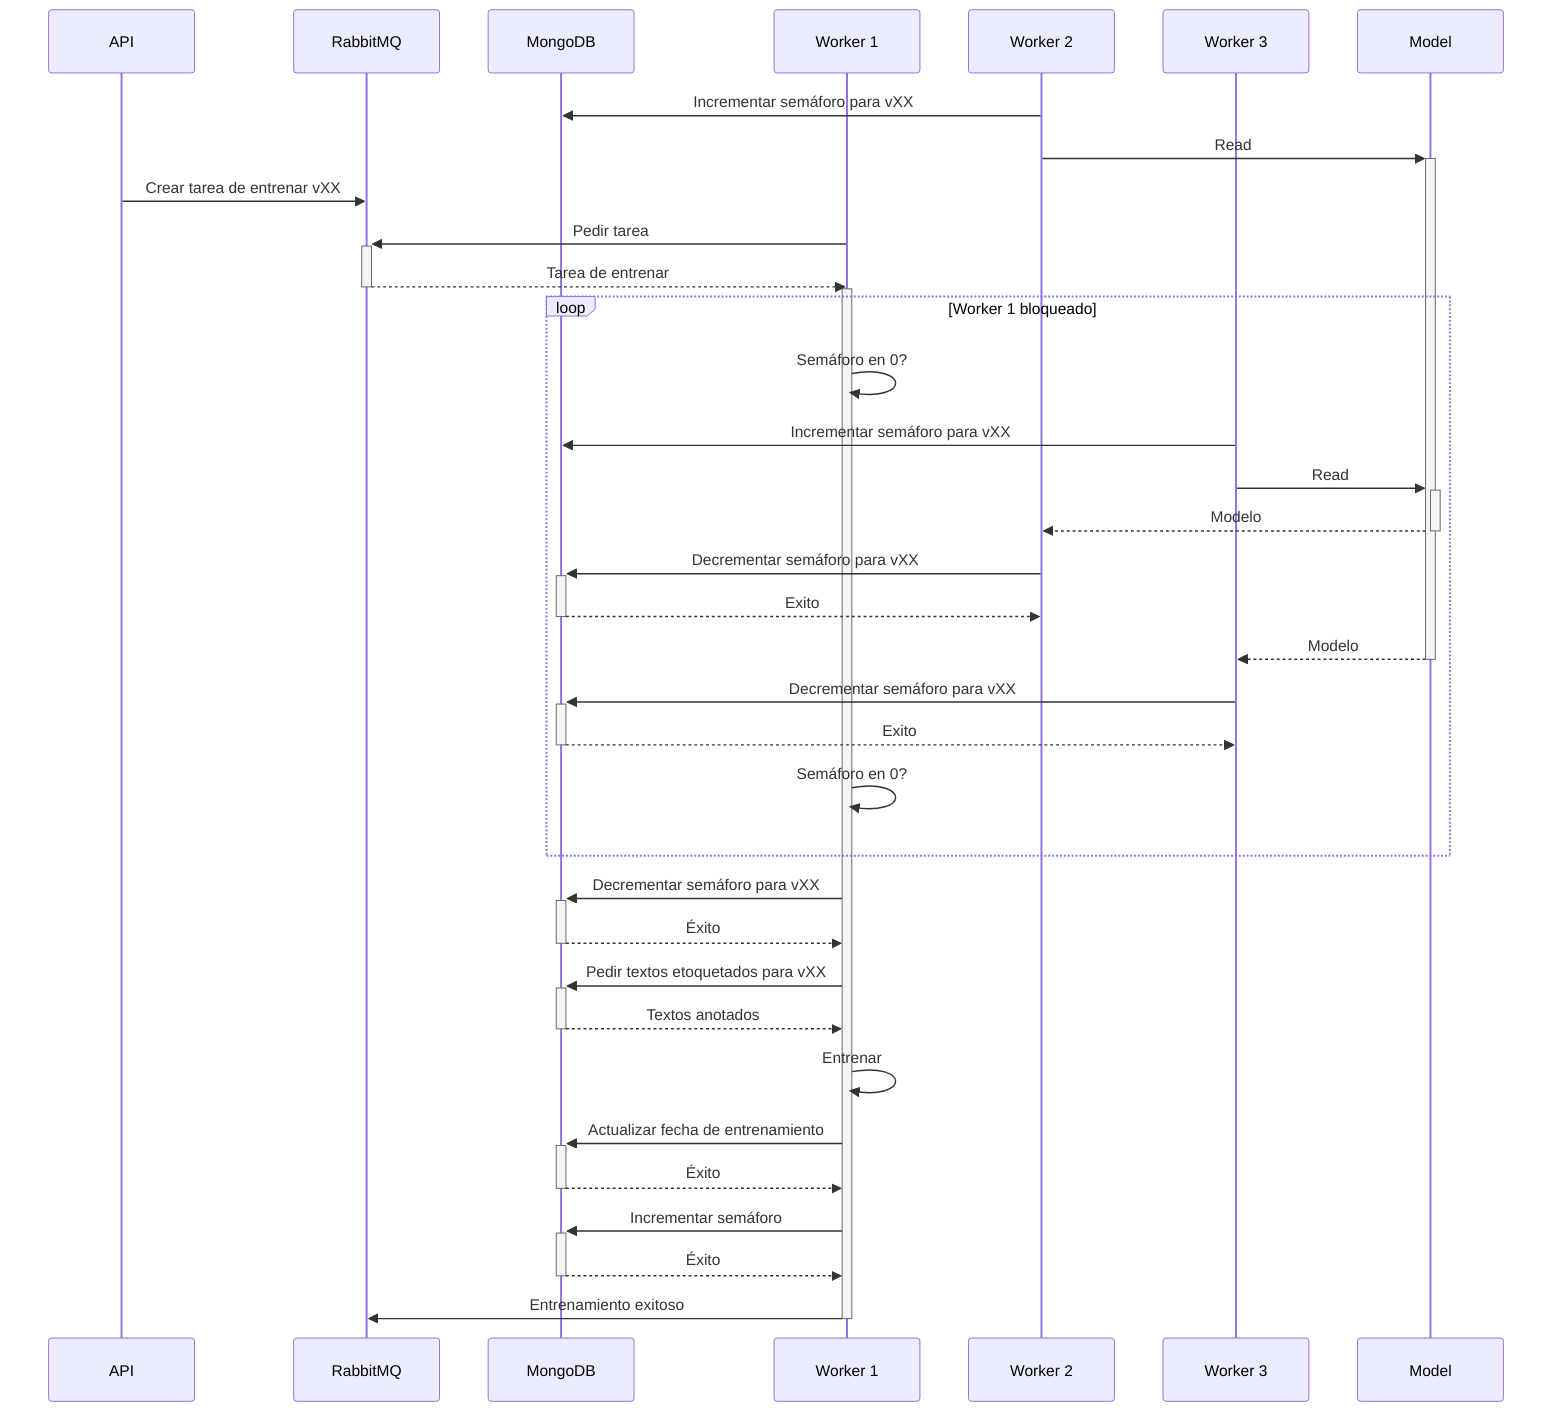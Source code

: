 sequenceDiagram;
   participant a as API
   participant r as RabbitMQ
   participant m as MongoDB
   participant w as Worker 1
   participant ww as Worker 2
participant www as Worker 3
participant mo as Model
ww->>m: Incrementar semáforo para vXX;
ww->>+mo: Read;
   a->>r: Crear tarea de entrenar vXX;
   w->>+r: Pedir tarea;
   r-->>-w: Tarea de entrenar;
activate w;
loop Worker 1 bloqueado
w->>w: Semáforo en 0?
www->>m: Incrementar semáforo para vXX;
www->>+mo: Read;
mo-->>-ww: Modelo
ww->>+m: Decrementar semáforo para vXX
m-->>-ww:Exito
mo-->>-www: Modelo
  www->>+m: Decrementar semáforo para vXX;
m-->>-www:Exito
w->>w: Semáforo en 0?
end
   w->>+m: Decrementar semáforo para vXX;
   m-->>-w: Éxito;
   w->>+m: Pedir textos etoquetados para vXX;
   m-->>-w: Textos anotados;
   w->>w: Entrenar;
   w->>+m: Actualizar fecha de entrenamiento;
   m-->>-w: Éxito;
   w->>+m: Incrementar semáforo
m-->>-w:Éxito
   w->>r: Entrenamiento exitoso;
deactivate w